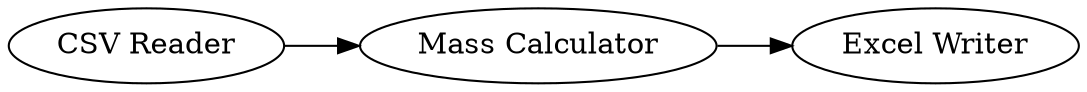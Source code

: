 digraph {
	51 -> 53
	52 -> 51
	52 [label="CSV Reader"]
	53 [label="Excel Writer"]
	51 [label="Mass Calculator"]
	rankdir=LR
}
